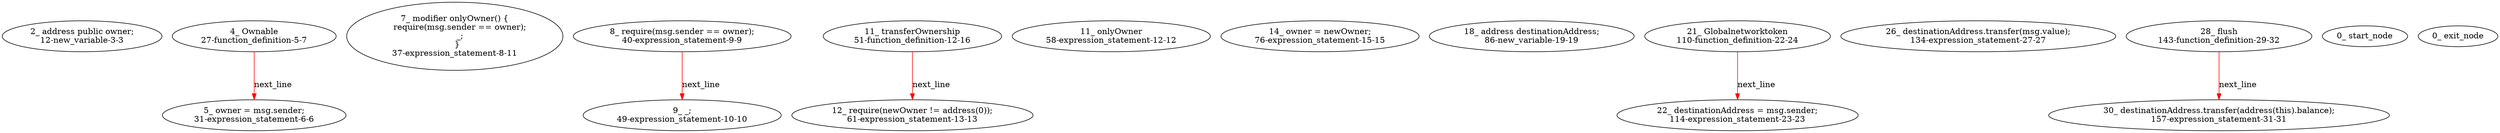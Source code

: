 digraph  {
12 [label="2_ address public owner;\n12-new_variable-3-3", type_label=new_variable];
27 [label="4_ Ownable\n27-function_definition-5-7", type_label=function_definition];
31 [label="5_ owner = msg.sender;\n31-expression_statement-6-6", type_label=expression_statement];
37 [label="7_ modifier onlyOwner() {\n    require(msg.sender == owner);\n    _;\n  }\n37-expression_statement-8-11", type_label=expression_statement];
40 [label="8_ require(msg.sender == owner);\n40-expression_statement-9-9", type_label=expression_statement];
49 [label="9_ _;\n49-expression_statement-10-10", type_label=expression_statement];
51 [label="11_ transferOwnership\n51-function_definition-12-16", type_label=function_definition];
58 [label="11_ onlyOwner\n58-expression_statement-12-12", type_label=expression_statement];
61 [label="12_ require(newOwner != address(0));\n61-expression_statement-13-13", type_label=expression_statement];
76 [label="14_ owner = newOwner;\n76-expression_statement-15-15", type_label=expression_statement];
86 [label="18_ address destinationAddress;\n86-new_variable-19-19", type_label=new_variable];
110 [label="21_ Globalnetworktoken\n110-function_definition-22-24", type_label=function_definition];
114 [label="22_ destinationAddress = msg.sender;\n114-expression_statement-23-23", type_label=expression_statement];
134 [label="26_ destinationAddress.transfer(msg.value);\n134-expression_statement-27-27", type_label=expression_statement];
143 [label="28_ flush\n143-function_definition-29-32", type_label=function_definition];
157 [label="30_ destinationAddress.transfer(address(this).balance);\n157-expression_statement-31-31", type_label=expression_statement];
1 [label="0_ start_node", type_label=start];
2 [label="0_ exit_node", type_label=exit];
27 -> 31  [color=red, controlflow_type=next_line, edge_type=CFG_edge, key=0, label=next_line];
40 -> 49  [color=red, controlflow_type=next_line, edge_type=CFG_edge, key=0, label=next_line];
51 -> 61  [color=red, controlflow_type=next_line, edge_type=CFG_edge, key=0, label=next_line];
110 -> 114  [color=red, controlflow_type=next_line, edge_type=CFG_edge, key=0, label=next_line];
143 -> 157  [color=red, controlflow_type=next_line, edge_type=CFG_edge, key=0, label=next_line];
}
